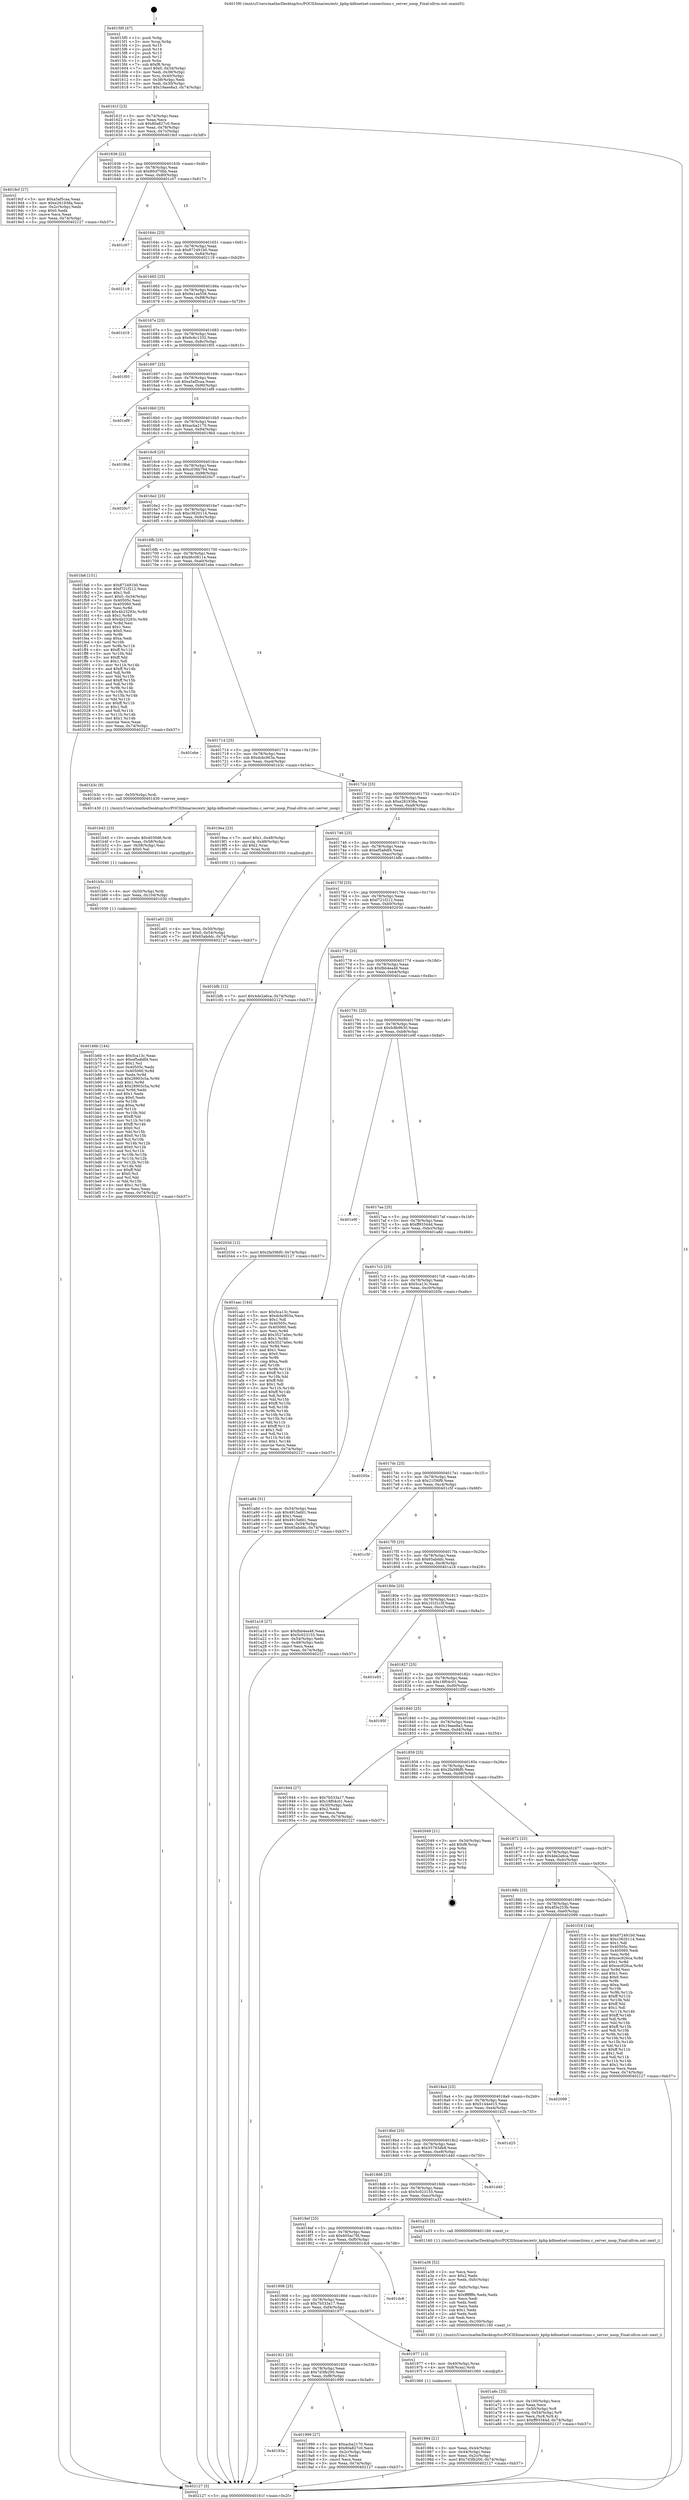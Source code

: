 digraph "0x4015f0" {
  label = "0x4015f0 (/mnt/c/Users/mathe/Desktop/tcc/POCII/binaries/extr_kphp-kdbnetnet-connections.c_server_noop_Final-ollvm.out::main(0))"
  labelloc = "t"
  node[shape=record]

  Entry [label="",width=0.3,height=0.3,shape=circle,fillcolor=black,style=filled]
  "0x40161f" [label="{
     0x40161f [23]\l
     | [instrs]\l
     &nbsp;&nbsp;0x40161f \<+3\>: mov -0x74(%rbp),%eax\l
     &nbsp;&nbsp;0x401622 \<+2\>: mov %eax,%ecx\l
     &nbsp;&nbsp;0x401624 \<+6\>: sub $0x80a827c0,%ecx\l
     &nbsp;&nbsp;0x40162a \<+3\>: mov %eax,-0x78(%rbp)\l
     &nbsp;&nbsp;0x40162d \<+3\>: mov %ecx,-0x7c(%rbp)\l
     &nbsp;&nbsp;0x401630 \<+6\>: je 00000000004019cf \<main+0x3df\>\l
  }"]
  "0x4019cf" [label="{
     0x4019cf [27]\l
     | [instrs]\l
     &nbsp;&nbsp;0x4019cf \<+5\>: mov $0xa5af5caa,%eax\l
     &nbsp;&nbsp;0x4019d4 \<+5\>: mov $0xe261938a,%ecx\l
     &nbsp;&nbsp;0x4019d9 \<+3\>: mov -0x2c(%rbp),%edx\l
     &nbsp;&nbsp;0x4019dc \<+3\>: cmp $0x0,%edx\l
     &nbsp;&nbsp;0x4019df \<+3\>: cmove %ecx,%eax\l
     &nbsp;&nbsp;0x4019e2 \<+3\>: mov %eax,-0x74(%rbp)\l
     &nbsp;&nbsp;0x4019e5 \<+5\>: jmp 0000000000402127 \<main+0xb37\>\l
  }"]
  "0x401636" [label="{
     0x401636 [22]\l
     | [instrs]\l
     &nbsp;&nbsp;0x401636 \<+5\>: jmp 000000000040163b \<main+0x4b\>\l
     &nbsp;&nbsp;0x40163b \<+3\>: mov -0x78(%rbp),%eax\l
     &nbsp;&nbsp;0x40163e \<+5\>: sub $0x80cf70bb,%eax\l
     &nbsp;&nbsp;0x401643 \<+3\>: mov %eax,-0x80(%rbp)\l
     &nbsp;&nbsp;0x401646 \<+6\>: je 0000000000401c07 \<main+0x617\>\l
  }"]
  Exit [label="",width=0.3,height=0.3,shape=circle,fillcolor=black,style=filled,peripheries=2]
  "0x401c07" [label="{
     0x401c07\l
  }", style=dashed]
  "0x40164c" [label="{
     0x40164c [25]\l
     | [instrs]\l
     &nbsp;&nbsp;0x40164c \<+5\>: jmp 0000000000401651 \<main+0x61\>\l
     &nbsp;&nbsp;0x401651 \<+3\>: mov -0x78(%rbp),%eax\l
     &nbsp;&nbsp;0x401654 \<+5\>: sub $0x872491b0,%eax\l
     &nbsp;&nbsp;0x401659 \<+6\>: mov %eax,-0x84(%rbp)\l
     &nbsp;&nbsp;0x40165f \<+6\>: je 0000000000402119 \<main+0xb29\>\l
  }"]
  "0x401b6b" [label="{
     0x401b6b [144]\l
     | [instrs]\l
     &nbsp;&nbsp;0x401b6b \<+5\>: mov $0x5ca13c,%eax\l
     &nbsp;&nbsp;0x401b70 \<+5\>: mov $0xef5a6df4,%esi\l
     &nbsp;&nbsp;0x401b75 \<+2\>: mov $0x1,%cl\l
     &nbsp;&nbsp;0x401b77 \<+7\>: mov 0x40505c,%edx\l
     &nbsp;&nbsp;0x401b7e \<+8\>: mov 0x405060,%r8d\l
     &nbsp;&nbsp;0x401b86 \<+3\>: mov %edx,%r9d\l
     &nbsp;&nbsp;0x401b89 \<+7\>: sub $0x28903c5a,%r9d\l
     &nbsp;&nbsp;0x401b90 \<+4\>: sub $0x1,%r9d\l
     &nbsp;&nbsp;0x401b94 \<+7\>: add $0x28903c5a,%r9d\l
     &nbsp;&nbsp;0x401b9b \<+4\>: imul %r9d,%edx\l
     &nbsp;&nbsp;0x401b9f \<+3\>: and $0x1,%edx\l
     &nbsp;&nbsp;0x401ba2 \<+3\>: cmp $0x0,%edx\l
     &nbsp;&nbsp;0x401ba5 \<+4\>: sete %r10b\l
     &nbsp;&nbsp;0x401ba9 \<+4\>: cmp $0xa,%r8d\l
     &nbsp;&nbsp;0x401bad \<+4\>: setl %r11b\l
     &nbsp;&nbsp;0x401bb1 \<+3\>: mov %r10b,%bl\l
     &nbsp;&nbsp;0x401bb4 \<+3\>: xor $0xff,%bl\l
     &nbsp;&nbsp;0x401bb7 \<+3\>: mov %r11b,%r14b\l
     &nbsp;&nbsp;0x401bba \<+4\>: xor $0xff,%r14b\l
     &nbsp;&nbsp;0x401bbe \<+3\>: xor $0x0,%cl\l
     &nbsp;&nbsp;0x401bc1 \<+3\>: mov %bl,%r15b\l
     &nbsp;&nbsp;0x401bc4 \<+4\>: and $0x0,%r15b\l
     &nbsp;&nbsp;0x401bc8 \<+3\>: and %cl,%r10b\l
     &nbsp;&nbsp;0x401bcb \<+3\>: mov %r14b,%r12b\l
     &nbsp;&nbsp;0x401bce \<+4\>: and $0x0,%r12b\l
     &nbsp;&nbsp;0x401bd2 \<+3\>: and %cl,%r11b\l
     &nbsp;&nbsp;0x401bd5 \<+3\>: or %r10b,%r15b\l
     &nbsp;&nbsp;0x401bd8 \<+3\>: or %r11b,%r12b\l
     &nbsp;&nbsp;0x401bdb \<+3\>: xor %r12b,%r15b\l
     &nbsp;&nbsp;0x401bde \<+3\>: or %r14b,%bl\l
     &nbsp;&nbsp;0x401be1 \<+3\>: xor $0xff,%bl\l
     &nbsp;&nbsp;0x401be4 \<+3\>: or $0x0,%cl\l
     &nbsp;&nbsp;0x401be7 \<+2\>: and %cl,%bl\l
     &nbsp;&nbsp;0x401be9 \<+3\>: or %bl,%r15b\l
     &nbsp;&nbsp;0x401bec \<+4\>: test $0x1,%r15b\l
     &nbsp;&nbsp;0x401bf0 \<+3\>: cmovne %esi,%eax\l
     &nbsp;&nbsp;0x401bf3 \<+3\>: mov %eax,-0x74(%rbp)\l
     &nbsp;&nbsp;0x401bf6 \<+5\>: jmp 0000000000402127 \<main+0xb37\>\l
  }"]
  "0x402119" [label="{
     0x402119\l
  }", style=dashed]
  "0x401665" [label="{
     0x401665 [25]\l
     | [instrs]\l
     &nbsp;&nbsp;0x401665 \<+5\>: jmp 000000000040166a \<main+0x7a\>\l
     &nbsp;&nbsp;0x40166a \<+3\>: mov -0x78(%rbp),%eax\l
     &nbsp;&nbsp;0x40166d \<+5\>: sub $0x9a1ae556,%eax\l
     &nbsp;&nbsp;0x401672 \<+6\>: mov %eax,-0x88(%rbp)\l
     &nbsp;&nbsp;0x401678 \<+6\>: je 0000000000401d19 \<main+0x729\>\l
  }"]
  "0x401b5c" [label="{
     0x401b5c [15]\l
     | [instrs]\l
     &nbsp;&nbsp;0x401b5c \<+4\>: mov -0x50(%rbp),%rdi\l
     &nbsp;&nbsp;0x401b60 \<+6\>: mov %eax,-0x104(%rbp)\l
     &nbsp;&nbsp;0x401b66 \<+5\>: call 0000000000401030 \<free@plt\>\l
     | [calls]\l
     &nbsp;&nbsp;0x401030 \{1\} (unknown)\l
  }"]
  "0x401d19" [label="{
     0x401d19\l
  }", style=dashed]
  "0x40167e" [label="{
     0x40167e [25]\l
     | [instrs]\l
     &nbsp;&nbsp;0x40167e \<+5\>: jmp 0000000000401683 \<main+0x93\>\l
     &nbsp;&nbsp;0x401683 \<+3\>: mov -0x78(%rbp),%eax\l
     &nbsp;&nbsp;0x401686 \<+5\>: sub $0x9c6c1332,%eax\l
     &nbsp;&nbsp;0x40168b \<+6\>: mov %eax,-0x8c(%rbp)\l
     &nbsp;&nbsp;0x401691 \<+6\>: je 0000000000401f05 \<main+0x915\>\l
  }"]
  "0x401b45" [label="{
     0x401b45 [23]\l
     | [instrs]\l
     &nbsp;&nbsp;0x401b45 \<+10\>: movabs $0x4030d6,%rdi\l
     &nbsp;&nbsp;0x401b4f \<+3\>: mov %eax,-0x58(%rbp)\l
     &nbsp;&nbsp;0x401b52 \<+3\>: mov -0x58(%rbp),%esi\l
     &nbsp;&nbsp;0x401b55 \<+2\>: mov $0x0,%al\l
     &nbsp;&nbsp;0x401b57 \<+5\>: call 0000000000401040 \<printf@plt\>\l
     | [calls]\l
     &nbsp;&nbsp;0x401040 \{1\} (unknown)\l
  }"]
  "0x401f05" [label="{
     0x401f05\l
  }", style=dashed]
  "0x401697" [label="{
     0x401697 [25]\l
     | [instrs]\l
     &nbsp;&nbsp;0x401697 \<+5\>: jmp 000000000040169c \<main+0xac\>\l
     &nbsp;&nbsp;0x40169c \<+3\>: mov -0x78(%rbp),%eax\l
     &nbsp;&nbsp;0x40169f \<+5\>: sub $0xa5af5caa,%eax\l
     &nbsp;&nbsp;0x4016a4 \<+6\>: mov %eax,-0x90(%rbp)\l
     &nbsp;&nbsp;0x4016aa \<+6\>: je 0000000000401ef9 \<main+0x909\>\l
  }"]
  "0x401a6c" [label="{
     0x401a6c [33]\l
     | [instrs]\l
     &nbsp;&nbsp;0x401a6c \<+6\>: mov -0x100(%rbp),%ecx\l
     &nbsp;&nbsp;0x401a72 \<+3\>: imul %eax,%ecx\l
     &nbsp;&nbsp;0x401a75 \<+4\>: mov -0x50(%rbp),%r8\l
     &nbsp;&nbsp;0x401a79 \<+4\>: movslq -0x54(%rbp),%r9\l
     &nbsp;&nbsp;0x401a7d \<+4\>: mov %ecx,(%r8,%r9,4)\l
     &nbsp;&nbsp;0x401a81 \<+7\>: movl $0xff93344d,-0x74(%rbp)\l
     &nbsp;&nbsp;0x401a88 \<+5\>: jmp 0000000000402127 \<main+0xb37\>\l
  }"]
  "0x401ef9" [label="{
     0x401ef9\l
  }", style=dashed]
  "0x4016b0" [label="{
     0x4016b0 [25]\l
     | [instrs]\l
     &nbsp;&nbsp;0x4016b0 \<+5\>: jmp 00000000004016b5 \<main+0xc5\>\l
     &nbsp;&nbsp;0x4016b5 \<+3\>: mov -0x78(%rbp),%eax\l
     &nbsp;&nbsp;0x4016b8 \<+5\>: sub $0xacba2170,%eax\l
     &nbsp;&nbsp;0x4016bd \<+6\>: mov %eax,-0x94(%rbp)\l
     &nbsp;&nbsp;0x4016c3 \<+6\>: je 00000000004019b4 \<main+0x3c4\>\l
  }"]
  "0x401a38" [label="{
     0x401a38 [52]\l
     | [instrs]\l
     &nbsp;&nbsp;0x401a38 \<+2\>: xor %ecx,%ecx\l
     &nbsp;&nbsp;0x401a3a \<+5\>: mov $0x2,%edx\l
     &nbsp;&nbsp;0x401a3f \<+6\>: mov %edx,-0xfc(%rbp)\l
     &nbsp;&nbsp;0x401a45 \<+1\>: cltd\l
     &nbsp;&nbsp;0x401a46 \<+6\>: mov -0xfc(%rbp),%esi\l
     &nbsp;&nbsp;0x401a4c \<+2\>: idiv %esi\l
     &nbsp;&nbsp;0x401a4e \<+6\>: imul $0xfffffffe,%edx,%edx\l
     &nbsp;&nbsp;0x401a54 \<+2\>: mov %ecx,%edi\l
     &nbsp;&nbsp;0x401a56 \<+2\>: sub %edx,%edi\l
     &nbsp;&nbsp;0x401a58 \<+2\>: mov %ecx,%edx\l
     &nbsp;&nbsp;0x401a5a \<+3\>: sub $0x1,%edx\l
     &nbsp;&nbsp;0x401a5d \<+2\>: add %edx,%edi\l
     &nbsp;&nbsp;0x401a5f \<+2\>: sub %edi,%ecx\l
     &nbsp;&nbsp;0x401a61 \<+6\>: mov %ecx,-0x100(%rbp)\l
     &nbsp;&nbsp;0x401a67 \<+5\>: call 0000000000401160 \<next_i\>\l
     | [calls]\l
     &nbsp;&nbsp;0x401160 \{1\} (/mnt/c/Users/mathe/Desktop/tcc/POCII/binaries/extr_kphp-kdbnetnet-connections.c_server_noop_Final-ollvm.out::next_i)\l
  }"]
  "0x4019b4" [label="{
     0x4019b4\l
  }", style=dashed]
  "0x4016c9" [label="{
     0x4016c9 [25]\l
     | [instrs]\l
     &nbsp;&nbsp;0x4016c9 \<+5\>: jmp 00000000004016ce \<main+0xde\>\l
     &nbsp;&nbsp;0x4016ce \<+3\>: mov -0x78(%rbp),%eax\l
     &nbsp;&nbsp;0x4016d1 \<+5\>: sub $0xc036b794,%eax\l
     &nbsp;&nbsp;0x4016d6 \<+6\>: mov %eax,-0x98(%rbp)\l
     &nbsp;&nbsp;0x4016dc \<+6\>: je 00000000004020c7 \<main+0xad7\>\l
  }"]
  "0x401a01" [label="{
     0x401a01 [23]\l
     | [instrs]\l
     &nbsp;&nbsp;0x401a01 \<+4\>: mov %rax,-0x50(%rbp)\l
     &nbsp;&nbsp;0x401a05 \<+7\>: movl $0x0,-0x54(%rbp)\l
     &nbsp;&nbsp;0x401a0c \<+7\>: movl $0x65abddc,-0x74(%rbp)\l
     &nbsp;&nbsp;0x401a13 \<+5\>: jmp 0000000000402127 \<main+0xb37\>\l
  }"]
  "0x4020c7" [label="{
     0x4020c7\l
  }", style=dashed]
  "0x4016e2" [label="{
     0x4016e2 [25]\l
     | [instrs]\l
     &nbsp;&nbsp;0x4016e2 \<+5\>: jmp 00000000004016e7 \<main+0xf7\>\l
     &nbsp;&nbsp;0x4016e7 \<+3\>: mov -0x78(%rbp),%eax\l
     &nbsp;&nbsp;0x4016ea \<+5\>: sub $0xc3620114,%eax\l
     &nbsp;&nbsp;0x4016ef \<+6\>: mov %eax,-0x9c(%rbp)\l
     &nbsp;&nbsp;0x4016f5 \<+6\>: je 0000000000401fa6 \<main+0x9b6\>\l
  }"]
  "0x40193a" [label="{
     0x40193a\l
  }", style=dashed]
  "0x401fa6" [label="{
     0x401fa6 [151]\l
     | [instrs]\l
     &nbsp;&nbsp;0x401fa6 \<+5\>: mov $0x872491b0,%eax\l
     &nbsp;&nbsp;0x401fab \<+5\>: mov $0xf721f212,%ecx\l
     &nbsp;&nbsp;0x401fb0 \<+2\>: mov $0x1,%dl\l
     &nbsp;&nbsp;0x401fb2 \<+7\>: movl $0x0,-0x34(%rbp)\l
     &nbsp;&nbsp;0x401fb9 \<+7\>: mov 0x40505c,%esi\l
     &nbsp;&nbsp;0x401fc0 \<+7\>: mov 0x405060,%edi\l
     &nbsp;&nbsp;0x401fc7 \<+3\>: mov %esi,%r8d\l
     &nbsp;&nbsp;0x401fca \<+7\>: add $0x4b23293c,%r8d\l
     &nbsp;&nbsp;0x401fd1 \<+4\>: sub $0x1,%r8d\l
     &nbsp;&nbsp;0x401fd5 \<+7\>: sub $0x4b23293c,%r8d\l
     &nbsp;&nbsp;0x401fdc \<+4\>: imul %r8d,%esi\l
     &nbsp;&nbsp;0x401fe0 \<+3\>: and $0x1,%esi\l
     &nbsp;&nbsp;0x401fe3 \<+3\>: cmp $0x0,%esi\l
     &nbsp;&nbsp;0x401fe6 \<+4\>: sete %r9b\l
     &nbsp;&nbsp;0x401fea \<+3\>: cmp $0xa,%edi\l
     &nbsp;&nbsp;0x401fed \<+4\>: setl %r10b\l
     &nbsp;&nbsp;0x401ff1 \<+3\>: mov %r9b,%r11b\l
     &nbsp;&nbsp;0x401ff4 \<+4\>: xor $0xff,%r11b\l
     &nbsp;&nbsp;0x401ff8 \<+3\>: mov %r10b,%bl\l
     &nbsp;&nbsp;0x401ffb \<+3\>: xor $0xff,%bl\l
     &nbsp;&nbsp;0x401ffe \<+3\>: xor $0x1,%dl\l
     &nbsp;&nbsp;0x402001 \<+3\>: mov %r11b,%r14b\l
     &nbsp;&nbsp;0x402004 \<+4\>: and $0xff,%r14b\l
     &nbsp;&nbsp;0x402008 \<+3\>: and %dl,%r9b\l
     &nbsp;&nbsp;0x40200b \<+3\>: mov %bl,%r15b\l
     &nbsp;&nbsp;0x40200e \<+4\>: and $0xff,%r15b\l
     &nbsp;&nbsp;0x402012 \<+3\>: and %dl,%r10b\l
     &nbsp;&nbsp;0x402015 \<+3\>: or %r9b,%r14b\l
     &nbsp;&nbsp;0x402018 \<+3\>: or %r10b,%r15b\l
     &nbsp;&nbsp;0x40201b \<+3\>: xor %r15b,%r14b\l
     &nbsp;&nbsp;0x40201e \<+3\>: or %bl,%r11b\l
     &nbsp;&nbsp;0x402021 \<+4\>: xor $0xff,%r11b\l
     &nbsp;&nbsp;0x402025 \<+3\>: or $0x1,%dl\l
     &nbsp;&nbsp;0x402028 \<+3\>: and %dl,%r11b\l
     &nbsp;&nbsp;0x40202b \<+3\>: or %r11b,%r14b\l
     &nbsp;&nbsp;0x40202e \<+4\>: test $0x1,%r14b\l
     &nbsp;&nbsp;0x402032 \<+3\>: cmovne %ecx,%eax\l
     &nbsp;&nbsp;0x402035 \<+3\>: mov %eax,-0x74(%rbp)\l
     &nbsp;&nbsp;0x402038 \<+5\>: jmp 0000000000402127 \<main+0xb37\>\l
  }"]
  "0x4016fb" [label="{
     0x4016fb [25]\l
     | [instrs]\l
     &nbsp;&nbsp;0x4016fb \<+5\>: jmp 0000000000401700 \<main+0x110\>\l
     &nbsp;&nbsp;0x401700 \<+3\>: mov -0x78(%rbp),%eax\l
     &nbsp;&nbsp;0x401703 \<+5\>: sub $0xd6c0811e,%eax\l
     &nbsp;&nbsp;0x401708 \<+6\>: mov %eax,-0xa0(%rbp)\l
     &nbsp;&nbsp;0x40170e \<+6\>: je 0000000000401ebe \<main+0x8ce\>\l
  }"]
  "0x401999" [label="{
     0x401999 [27]\l
     | [instrs]\l
     &nbsp;&nbsp;0x401999 \<+5\>: mov $0xacba2170,%eax\l
     &nbsp;&nbsp;0x40199e \<+5\>: mov $0x80a827c0,%ecx\l
     &nbsp;&nbsp;0x4019a3 \<+3\>: mov -0x2c(%rbp),%edx\l
     &nbsp;&nbsp;0x4019a6 \<+3\>: cmp $0x1,%edx\l
     &nbsp;&nbsp;0x4019a9 \<+3\>: cmovl %ecx,%eax\l
     &nbsp;&nbsp;0x4019ac \<+3\>: mov %eax,-0x74(%rbp)\l
     &nbsp;&nbsp;0x4019af \<+5\>: jmp 0000000000402127 \<main+0xb37\>\l
  }"]
  "0x401ebe" [label="{
     0x401ebe\l
  }", style=dashed]
  "0x401714" [label="{
     0x401714 [25]\l
     | [instrs]\l
     &nbsp;&nbsp;0x401714 \<+5\>: jmp 0000000000401719 \<main+0x129\>\l
     &nbsp;&nbsp;0x401719 \<+3\>: mov -0x78(%rbp),%eax\l
     &nbsp;&nbsp;0x40171c \<+5\>: sub $0xdcbc903a,%eax\l
     &nbsp;&nbsp;0x401721 \<+6\>: mov %eax,-0xa4(%rbp)\l
     &nbsp;&nbsp;0x401727 \<+6\>: je 0000000000401b3c \<main+0x54c\>\l
  }"]
  "0x401984" [label="{
     0x401984 [21]\l
     | [instrs]\l
     &nbsp;&nbsp;0x401984 \<+3\>: mov %eax,-0x44(%rbp)\l
     &nbsp;&nbsp;0x401987 \<+3\>: mov -0x44(%rbp),%eax\l
     &nbsp;&nbsp;0x40198a \<+3\>: mov %eax,-0x2c(%rbp)\l
     &nbsp;&nbsp;0x40198d \<+7\>: movl $0x7d3fb200,-0x74(%rbp)\l
     &nbsp;&nbsp;0x401994 \<+5\>: jmp 0000000000402127 \<main+0xb37\>\l
  }"]
  "0x401b3c" [label="{
     0x401b3c [9]\l
     | [instrs]\l
     &nbsp;&nbsp;0x401b3c \<+4\>: mov -0x50(%rbp),%rdi\l
     &nbsp;&nbsp;0x401b40 \<+5\>: call 0000000000401430 \<server_noop\>\l
     | [calls]\l
     &nbsp;&nbsp;0x401430 \{1\} (/mnt/c/Users/mathe/Desktop/tcc/POCII/binaries/extr_kphp-kdbnetnet-connections.c_server_noop_Final-ollvm.out::server_noop)\l
  }"]
  "0x40172d" [label="{
     0x40172d [25]\l
     | [instrs]\l
     &nbsp;&nbsp;0x40172d \<+5\>: jmp 0000000000401732 \<main+0x142\>\l
     &nbsp;&nbsp;0x401732 \<+3\>: mov -0x78(%rbp),%eax\l
     &nbsp;&nbsp;0x401735 \<+5\>: sub $0xe261938a,%eax\l
     &nbsp;&nbsp;0x40173a \<+6\>: mov %eax,-0xa8(%rbp)\l
     &nbsp;&nbsp;0x401740 \<+6\>: je 00000000004019ea \<main+0x3fa\>\l
  }"]
  "0x401921" [label="{
     0x401921 [25]\l
     | [instrs]\l
     &nbsp;&nbsp;0x401921 \<+5\>: jmp 0000000000401926 \<main+0x336\>\l
     &nbsp;&nbsp;0x401926 \<+3\>: mov -0x78(%rbp),%eax\l
     &nbsp;&nbsp;0x401929 \<+5\>: sub $0x7d3fb200,%eax\l
     &nbsp;&nbsp;0x40192e \<+6\>: mov %eax,-0xf8(%rbp)\l
     &nbsp;&nbsp;0x401934 \<+6\>: je 0000000000401999 \<main+0x3a9\>\l
  }"]
  "0x4019ea" [label="{
     0x4019ea [23]\l
     | [instrs]\l
     &nbsp;&nbsp;0x4019ea \<+7\>: movl $0x1,-0x48(%rbp)\l
     &nbsp;&nbsp;0x4019f1 \<+4\>: movslq -0x48(%rbp),%rax\l
     &nbsp;&nbsp;0x4019f5 \<+4\>: shl $0x2,%rax\l
     &nbsp;&nbsp;0x4019f9 \<+3\>: mov %rax,%rdi\l
     &nbsp;&nbsp;0x4019fc \<+5\>: call 0000000000401050 \<malloc@plt\>\l
     | [calls]\l
     &nbsp;&nbsp;0x401050 \{1\} (unknown)\l
  }"]
  "0x401746" [label="{
     0x401746 [25]\l
     | [instrs]\l
     &nbsp;&nbsp;0x401746 \<+5\>: jmp 000000000040174b \<main+0x15b\>\l
     &nbsp;&nbsp;0x40174b \<+3\>: mov -0x78(%rbp),%eax\l
     &nbsp;&nbsp;0x40174e \<+5\>: sub $0xef5a6df4,%eax\l
     &nbsp;&nbsp;0x401753 \<+6\>: mov %eax,-0xac(%rbp)\l
     &nbsp;&nbsp;0x401759 \<+6\>: je 0000000000401bfb \<main+0x60b\>\l
  }"]
  "0x401977" [label="{
     0x401977 [13]\l
     | [instrs]\l
     &nbsp;&nbsp;0x401977 \<+4\>: mov -0x40(%rbp),%rax\l
     &nbsp;&nbsp;0x40197b \<+4\>: mov 0x8(%rax),%rdi\l
     &nbsp;&nbsp;0x40197f \<+5\>: call 0000000000401060 \<atoi@plt\>\l
     | [calls]\l
     &nbsp;&nbsp;0x401060 \{1\} (unknown)\l
  }"]
  "0x401bfb" [label="{
     0x401bfb [12]\l
     | [instrs]\l
     &nbsp;&nbsp;0x401bfb \<+7\>: movl $0x4de2a6ca,-0x74(%rbp)\l
     &nbsp;&nbsp;0x401c02 \<+5\>: jmp 0000000000402127 \<main+0xb37\>\l
  }"]
  "0x40175f" [label="{
     0x40175f [25]\l
     | [instrs]\l
     &nbsp;&nbsp;0x40175f \<+5\>: jmp 0000000000401764 \<main+0x174\>\l
     &nbsp;&nbsp;0x401764 \<+3\>: mov -0x78(%rbp),%eax\l
     &nbsp;&nbsp;0x401767 \<+5\>: sub $0xf721f212,%eax\l
     &nbsp;&nbsp;0x40176c \<+6\>: mov %eax,-0xb0(%rbp)\l
     &nbsp;&nbsp;0x401772 \<+6\>: je 000000000040203d \<main+0xa4d\>\l
  }"]
  "0x401908" [label="{
     0x401908 [25]\l
     | [instrs]\l
     &nbsp;&nbsp;0x401908 \<+5\>: jmp 000000000040190d \<main+0x31d\>\l
     &nbsp;&nbsp;0x40190d \<+3\>: mov -0x78(%rbp),%eax\l
     &nbsp;&nbsp;0x401910 \<+5\>: sub $0x7b533a17,%eax\l
     &nbsp;&nbsp;0x401915 \<+6\>: mov %eax,-0xf4(%rbp)\l
     &nbsp;&nbsp;0x40191b \<+6\>: je 0000000000401977 \<main+0x387\>\l
  }"]
  "0x40203d" [label="{
     0x40203d [12]\l
     | [instrs]\l
     &nbsp;&nbsp;0x40203d \<+7\>: movl $0x2fa59bf0,-0x74(%rbp)\l
     &nbsp;&nbsp;0x402044 \<+5\>: jmp 0000000000402127 \<main+0xb37\>\l
  }"]
  "0x401778" [label="{
     0x401778 [25]\l
     | [instrs]\l
     &nbsp;&nbsp;0x401778 \<+5\>: jmp 000000000040177d \<main+0x18d\>\l
     &nbsp;&nbsp;0x40177d \<+3\>: mov -0x78(%rbp),%eax\l
     &nbsp;&nbsp;0x401780 \<+5\>: sub $0xfbb4ea46,%eax\l
     &nbsp;&nbsp;0x401785 \<+6\>: mov %eax,-0xb4(%rbp)\l
     &nbsp;&nbsp;0x40178b \<+6\>: je 0000000000401aac \<main+0x4bc\>\l
  }"]
  "0x401dc6" [label="{
     0x401dc6\l
  }", style=dashed]
  "0x401aac" [label="{
     0x401aac [144]\l
     | [instrs]\l
     &nbsp;&nbsp;0x401aac \<+5\>: mov $0x5ca13c,%eax\l
     &nbsp;&nbsp;0x401ab1 \<+5\>: mov $0xdcbc903a,%ecx\l
     &nbsp;&nbsp;0x401ab6 \<+2\>: mov $0x1,%dl\l
     &nbsp;&nbsp;0x401ab8 \<+7\>: mov 0x40505c,%esi\l
     &nbsp;&nbsp;0x401abf \<+7\>: mov 0x405060,%edi\l
     &nbsp;&nbsp;0x401ac6 \<+3\>: mov %esi,%r8d\l
     &nbsp;&nbsp;0x401ac9 \<+7\>: add $0x3527a0ec,%r8d\l
     &nbsp;&nbsp;0x401ad0 \<+4\>: sub $0x1,%r8d\l
     &nbsp;&nbsp;0x401ad4 \<+7\>: sub $0x3527a0ec,%r8d\l
     &nbsp;&nbsp;0x401adb \<+4\>: imul %r8d,%esi\l
     &nbsp;&nbsp;0x401adf \<+3\>: and $0x1,%esi\l
     &nbsp;&nbsp;0x401ae2 \<+3\>: cmp $0x0,%esi\l
     &nbsp;&nbsp;0x401ae5 \<+4\>: sete %r9b\l
     &nbsp;&nbsp;0x401ae9 \<+3\>: cmp $0xa,%edi\l
     &nbsp;&nbsp;0x401aec \<+4\>: setl %r10b\l
     &nbsp;&nbsp;0x401af0 \<+3\>: mov %r9b,%r11b\l
     &nbsp;&nbsp;0x401af3 \<+4\>: xor $0xff,%r11b\l
     &nbsp;&nbsp;0x401af7 \<+3\>: mov %r10b,%bl\l
     &nbsp;&nbsp;0x401afa \<+3\>: xor $0xff,%bl\l
     &nbsp;&nbsp;0x401afd \<+3\>: xor $0x1,%dl\l
     &nbsp;&nbsp;0x401b00 \<+3\>: mov %r11b,%r14b\l
     &nbsp;&nbsp;0x401b03 \<+4\>: and $0xff,%r14b\l
     &nbsp;&nbsp;0x401b07 \<+3\>: and %dl,%r9b\l
     &nbsp;&nbsp;0x401b0a \<+3\>: mov %bl,%r15b\l
     &nbsp;&nbsp;0x401b0d \<+4\>: and $0xff,%r15b\l
     &nbsp;&nbsp;0x401b11 \<+3\>: and %dl,%r10b\l
     &nbsp;&nbsp;0x401b14 \<+3\>: or %r9b,%r14b\l
     &nbsp;&nbsp;0x401b17 \<+3\>: or %r10b,%r15b\l
     &nbsp;&nbsp;0x401b1a \<+3\>: xor %r15b,%r14b\l
     &nbsp;&nbsp;0x401b1d \<+3\>: or %bl,%r11b\l
     &nbsp;&nbsp;0x401b20 \<+4\>: xor $0xff,%r11b\l
     &nbsp;&nbsp;0x401b24 \<+3\>: or $0x1,%dl\l
     &nbsp;&nbsp;0x401b27 \<+3\>: and %dl,%r11b\l
     &nbsp;&nbsp;0x401b2a \<+3\>: or %r11b,%r14b\l
     &nbsp;&nbsp;0x401b2d \<+4\>: test $0x1,%r14b\l
     &nbsp;&nbsp;0x401b31 \<+3\>: cmovne %ecx,%eax\l
     &nbsp;&nbsp;0x401b34 \<+3\>: mov %eax,-0x74(%rbp)\l
     &nbsp;&nbsp;0x401b37 \<+5\>: jmp 0000000000402127 \<main+0xb37\>\l
  }"]
  "0x401791" [label="{
     0x401791 [25]\l
     | [instrs]\l
     &nbsp;&nbsp;0x401791 \<+5\>: jmp 0000000000401796 \<main+0x1a6\>\l
     &nbsp;&nbsp;0x401796 \<+3\>: mov -0x78(%rbp),%eax\l
     &nbsp;&nbsp;0x401799 \<+5\>: sub $0xfc8b9630,%eax\l
     &nbsp;&nbsp;0x40179e \<+6\>: mov %eax,-0xb8(%rbp)\l
     &nbsp;&nbsp;0x4017a4 \<+6\>: je 0000000000401e9f \<main+0x8af\>\l
  }"]
  "0x4018ef" [label="{
     0x4018ef [25]\l
     | [instrs]\l
     &nbsp;&nbsp;0x4018ef \<+5\>: jmp 00000000004018f4 \<main+0x304\>\l
     &nbsp;&nbsp;0x4018f4 \<+3\>: mov -0x78(%rbp),%eax\l
     &nbsp;&nbsp;0x4018f7 \<+5\>: sub $0x605ac7fd,%eax\l
     &nbsp;&nbsp;0x4018fc \<+6\>: mov %eax,-0xf0(%rbp)\l
     &nbsp;&nbsp;0x401902 \<+6\>: je 0000000000401dc6 \<main+0x7d6\>\l
  }"]
  "0x401e9f" [label="{
     0x401e9f\l
  }", style=dashed]
  "0x4017aa" [label="{
     0x4017aa [25]\l
     | [instrs]\l
     &nbsp;&nbsp;0x4017aa \<+5\>: jmp 00000000004017af \<main+0x1bf\>\l
     &nbsp;&nbsp;0x4017af \<+3\>: mov -0x78(%rbp),%eax\l
     &nbsp;&nbsp;0x4017b2 \<+5\>: sub $0xff93344d,%eax\l
     &nbsp;&nbsp;0x4017b7 \<+6\>: mov %eax,-0xbc(%rbp)\l
     &nbsp;&nbsp;0x4017bd \<+6\>: je 0000000000401a8d \<main+0x49d\>\l
  }"]
  "0x401a33" [label="{
     0x401a33 [5]\l
     | [instrs]\l
     &nbsp;&nbsp;0x401a33 \<+5\>: call 0000000000401160 \<next_i\>\l
     | [calls]\l
     &nbsp;&nbsp;0x401160 \{1\} (/mnt/c/Users/mathe/Desktop/tcc/POCII/binaries/extr_kphp-kdbnetnet-connections.c_server_noop_Final-ollvm.out::next_i)\l
  }"]
  "0x401a8d" [label="{
     0x401a8d [31]\l
     | [instrs]\l
     &nbsp;&nbsp;0x401a8d \<+3\>: mov -0x54(%rbp),%eax\l
     &nbsp;&nbsp;0x401a90 \<+5\>: sub $0x4915efd1,%eax\l
     &nbsp;&nbsp;0x401a95 \<+3\>: add $0x1,%eax\l
     &nbsp;&nbsp;0x401a98 \<+5\>: add $0x4915efd1,%eax\l
     &nbsp;&nbsp;0x401a9d \<+3\>: mov %eax,-0x54(%rbp)\l
     &nbsp;&nbsp;0x401aa0 \<+7\>: movl $0x65abddc,-0x74(%rbp)\l
     &nbsp;&nbsp;0x401aa7 \<+5\>: jmp 0000000000402127 \<main+0xb37\>\l
  }"]
  "0x4017c3" [label="{
     0x4017c3 [25]\l
     | [instrs]\l
     &nbsp;&nbsp;0x4017c3 \<+5\>: jmp 00000000004017c8 \<main+0x1d8\>\l
     &nbsp;&nbsp;0x4017c8 \<+3\>: mov -0x78(%rbp),%eax\l
     &nbsp;&nbsp;0x4017cb \<+5\>: sub $0x5ca13c,%eax\l
     &nbsp;&nbsp;0x4017d0 \<+6\>: mov %eax,-0xc0(%rbp)\l
     &nbsp;&nbsp;0x4017d6 \<+6\>: je 000000000040205e \<main+0xa6e\>\l
  }"]
  "0x4018d6" [label="{
     0x4018d6 [25]\l
     | [instrs]\l
     &nbsp;&nbsp;0x4018d6 \<+5\>: jmp 00000000004018db \<main+0x2eb\>\l
     &nbsp;&nbsp;0x4018db \<+3\>: mov -0x78(%rbp),%eax\l
     &nbsp;&nbsp;0x4018de \<+5\>: sub $0x5c023155,%eax\l
     &nbsp;&nbsp;0x4018e3 \<+6\>: mov %eax,-0xec(%rbp)\l
     &nbsp;&nbsp;0x4018e9 \<+6\>: je 0000000000401a33 \<main+0x443\>\l
  }"]
  "0x40205e" [label="{
     0x40205e\l
  }", style=dashed]
  "0x4017dc" [label="{
     0x4017dc [25]\l
     | [instrs]\l
     &nbsp;&nbsp;0x4017dc \<+5\>: jmp 00000000004017e1 \<main+0x1f1\>\l
     &nbsp;&nbsp;0x4017e1 \<+3\>: mov -0x78(%rbp),%eax\l
     &nbsp;&nbsp;0x4017e4 \<+5\>: sub $0x21f36f9,%eax\l
     &nbsp;&nbsp;0x4017e9 \<+6\>: mov %eax,-0xc4(%rbp)\l
     &nbsp;&nbsp;0x4017ef \<+6\>: je 0000000000401c5f \<main+0x66f\>\l
  }"]
  "0x401d40" [label="{
     0x401d40\l
  }", style=dashed]
  "0x401c5f" [label="{
     0x401c5f\l
  }", style=dashed]
  "0x4017f5" [label="{
     0x4017f5 [25]\l
     | [instrs]\l
     &nbsp;&nbsp;0x4017f5 \<+5\>: jmp 00000000004017fa \<main+0x20a\>\l
     &nbsp;&nbsp;0x4017fa \<+3\>: mov -0x78(%rbp),%eax\l
     &nbsp;&nbsp;0x4017fd \<+5\>: sub $0x65abddc,%eax\l
     &nbsp;&nbsp;0x401802 \<+6\>: mov %eax,-0xc8(%rbp)\l
     &nbsp;&nbsp;0x401808 \<+6\>: je 0000000000401a18 \<main+0x428\>\l
  }"]
  "0x4018bd" [label="{
     0x4018bd [25]\l
     | [instrs]\l
     &nbsp;&nbsp;0x4018bd \<+5\>: jmp 00000000004018c2 \<main+0x2d2\>\l
     &nbsp;&nbsp;0x4018c2 \<+3\>: mov -0x78(%rbp),%eax\l
     &nbsp;&nbsp;0x4018c5 \<+5\>: sub $0x55783db8,%eax\l
     &nbsp;&nbsp;0x4018ca \<+6\>: mov %eax,-0xe8(%rbp)\l
     &nbsp;&nbsp;0x4018d0 \<+6\>: je 0000000000401d40 \<main+0x750\>\l
  }"]
  "0x401a18" [label="{
     0x401a18 [27]\l
     | [instrs]\l
     &nbsp;&nbsp;0x401a18 \<+5\>: mov $0xfbb4ea46,%eax\l
     &nbsp;&nbsp;0x401a1d \<+5\>: mov $0x5c023155,%ecx\l
     &nbsp;&nbsp;0x401a22 \<+3\>: mov -0x54(%rbp),%edx\l
     &nbsp;&nbsp;0x401a25 \<+3\>: cmp -0x48(%rbp),%edx\l
     &nbsp;&nbsp;0x401a28 \<+3\>: cmovl %ecx,%eax\l
     &nbsp;&nbsp;0x401a2b \<+3\>: mov %eax,-0x74(%rbp)\l
     &nbsp;&nbsp;0x401a2e \<+5\>: jmp 0000000000402127 \<main+0xb37\>\l
  }"]
  "0x40180e" [label="{
     0x40180e [25]\l
     | [instrs]\l
     &nbsp;&nbsp;0x40180e \<+5\>: jmp 0000000000401813 \<main+0x223\>\l
     &nbsp;&nbsp;0x401813 \<+3\>: mov -0x78(%rbp),%eax\l
     &nbsp;&nbsp;0x401816 \<+5\>: sub $0x101f1c3f,%eax\l
     &nbsp;&nbsp;0x40181b \<+6\>: mov %eax,-0xcc(%rbp)\l
     &nbsp;&nbsp;0x401821 \<+6\>: je 0000000000401e93 \<main+0x8a3\>\l
  }"]
  "0x401d25" [label="{
     0x401d25\l
  }", style=dashed]
  "0x401e93" [label="{
     0x401e93\l
  }", style=dashed]
  "0x401827" [label="{
     0x401827 [25]\l
     | [instrs]\l
     &nbsp;&nbsp;0x401827 \<+5\>: jmp 000000000040182c \<main+0x23c\>\l
     &nbsp;&nbsp;0x40182c \<+3\>: mov -0x78(%rbp),%eax\l
     &nbsp;&nbsp;0x40182f \<+5\>: sub $0x18f04c01,%eax\l
     &nbsp;&nbsp;0x401834 \<+6\>: mov %eax,-0xd0(%rbp)\l
     &nbsp;&nbsp;0x40183a \<+6\>: je 000000000040195f \<main+0x36f\>\l
  }"]
  "0x4018a4" [label="{
     0x4018a4 [25]\l
     | [instrs]\l
     &nbsp;&nbsp;0x4018a4 \<+5\>: jmp 00000000004018a9 \<main+0x2b9\>\l
     &nbsp;&nbsp;0x4018a9 \<+3\>: mov -0x78(%rbp),%eax\l
     &nbsp;&nbsp;0x4018ac \<+5\>: sub $0x5144ed15,%eax\l
     &nbsp;&nbsp;0x4018b1 \<+6\>: mov %eax,-0xe4(%rbp)\l
     &nbsp;&nbsp;0x4018b7 \<+6\>: je 0000000000401d25 \<main+0x735\>\l
  }"]
  "0x40195f" [label="{
     0x40195f\l
  }", style=dashed]
  "0x401840" [label="{
     0x401840 [25]\l
     | [instrs]\l
     &nbsp;&nbsp;0x401840 \<+5\>: jmp 0000000000401845 \<main+0x255\>\l
     &nbsp;&nbsp;0x401845 \<+3\>: mov -0x78(%rbp),%eax\l
     &nbsp;&nbsp;0x401848 \<+5\>: sub $0x19aee8a3,%eax\l
     &nbsp;&nbsp;0x40184d \<+6\>: mov %eax,-0xd4(%rbp)\l
     &nbsp;&nbsp;0x401853 \<+6\>: je 0000000000401944 \<main+0x354\>\l
  }"]
  "0x402099" [label="{
     0x402099\l
  }", style=dashed]
  "0x401944" [label="{
     0x401944 [27]\l
     | [instrs]\l
     &nbsp;&nbsp;0x401944 \<+5\>: mov $0x7b533a17,%eax\l
     &nbsp;&nbsp;0x401949 \<+5\>: mov $0x18f04c01,%ecx\l
     &nbsp;&nbsp;0x40194e \<+3\>: mov -0x30(%rbp),%edx\l
     &nbsp;&nbsp;0x401951 \<+3\>: cmp $0x2,%edx\l
     &nbsp;&nbsp;0x401954 \<+3\>: cmovne %ecx,%eax\l
     &nbsp;&nbsp;0x401957 \<+3\>: mov %eax,-0x74(%rbp)\l
     &nbsp;&nbsp;0x40195a \<+5\>: jmp 0000000000402127 \<main+0xb37\>\l
  }"]
  "0x401859" [label="{
     0x401859 [25]\l
     | [instrs]\l
     &nbsp;&nbsp;0x401859 \<+5\>: jmp 000000000040185e \<main+0x26e\>\l
     &nbsp;&nbsp;0x40185e \<+3\>: mov -0x78(%rbp),%eax\l
     &nbsp;&nbsp;0x401861 \<+5\>: sub $0x2fa59bf0,%eax\l
     &nbsp;&nbsp;0x401866 \<+6\>: mov %eax,-0xd8(%rbp)\l
     &nbsp;&nbsp;0x40186c \<+6\>: je 0000000000402049 \<main+0xa59\>\l
  }"]
  "0x402127" [label="{
     0x402127 [5]\l
     | [instrs]\l
     &nbsp;&nbsp;0x402127 \<+5\>: jmp 000000000040161f \<main+0x2f\>\l
  }"]
  "0x4015f0" [label="{
     0x4015f0 [47]\l
     | [instrs]\l
     &nbsp;&nbsp;0x4015f0 \<+1\>: push %rbp\l
     &nbsp;&nbsp;0x4015f1 \<+3\>: mov %rsp,%rbp\l
     &nbsp;&nbsp;0x4015f4 \<+2\>: push %r15\l
     &nbsp;&nbsp;0x4015f6 \<+2\>: push %r14\l
     &nbsp;&nbsp;0x4015f8 \<+2\>: push %r13\l
     &nbsp;&nbsp;0x4015fa \<+2\>: push %r12\l
     &nbsp;&nbsp;0x4015fc \<+1\>: push %rbx\l
     &nbsp;&nbsp;0x4015fd \<+7\>: sub $0xf8,%rsp\l
     &nbsp;&nbsp;0x401604 \<+7\>: movl $0x0,-0x34(%rbp)\l
     &nbsp;&nbsp;0x40160b \<+3\>: mov %edi,-0x38(%rbp)\l
     &nbsp;&nbsp;0x40160e \<+4\>: mov %rsi,-0x40(%rbp)\l
     &nbsp;&nbsp;0x401612 \<+3\>: mov -0x38(%rbp),%edi\l
     &nbsp;&nbsp;0x401615 \<+3\>: mov %edi,-0x30(%rbp)\l
     &nbsp;&nbsp;0x401618 \<+7\>: movl $0x19aee8a3,-0x74(%rbp)\l
  }"]
  "0x40188b" [label="{
     0x40188b [25]\l
     | [instrs]\l
     &nbsp;&nbsp;0x40188b \<+5\>: jmp 0000000000401890 \<main+0x2a0\>\l
     &nbsp;&nbsp;0x401890 \<+3\>: mov -0x78(%rbp),%eax\l
     &nbsp;&nbsp;0x401893 \<+5\>: sub $0x4f3e253b,%eax\l
     &nbsp;&nbsp;0x401898 \<+6\>: mov %eax,-0xe0(%rbp)\l
     &nbsp;&nbsp;0x40189e \<+6\>: je 0000000000402099 \<main+0xaa9\>\l
  }"]
  "0x402049" [label="{
     0x402049 [21]\l
     | [instrs]\l
     &nbsp;&nbsp;0x402049 \<+3\>: mov -0x34(%rbp),%eax\l
     &nbsp;&nbsp;0x40204c \<+7\>: add $0xf8,%rsp\l
     &nbsp;&nbsp;0x402053 \<+1\>: pop %rbx\l
     &nbsp;&nbsp;0x402054 \<+2\>: pop %r12\l
     &nbsp;&nbsp;0x402056 \<+2\>: pop %r13\l
     &nbsp;&nbsp;0x402058 \<+2\>: pop %r14\l
     &nbsp;&nbsp;0x40205a \<+2\>: pop %r15\l
     &nbsp;&nbsp;0x40205c \<+1\>: pop %rbp\l
     &nbsp;&nbsp;0x40205d \<+1\>: ret\l
  }"]
  "0x401872" [label="{
     0x401872 [25]\l
     | [instrs]\l
     &nbsp;&nbsp;0x401872 \<+5\>: jmp 0000000000401877 \<main+0x287\>\l
     &nbsp;&nbsp;0x401877 \<+3\>: mov -0x78(%rbp),%eax\l
     &nbsp;&nbsp;0x40187a \<+5\>: sub $0x4de2a6ca,%eax\l
     &nbsp;&nbsp;0x40187f \<+6\>: mov %eax,-0xdc(%rbp)\l
     &nbsp;&nbsp;0x401885 \<+6\>: je 0000000000401f16 \<main+0x926\>\l
  }"]
  "0x401f16" [label="{
     0x401f16 [144]\l
     | [instrs]\l
     &nbsp;&nbsp;0x401f16 \<+5\>: mov $0x872491b0,%eax\l
     &nbsp;&nbsp;0x401f1b \<+5\>: mov $0xc3620114,%ecx\l
     &nbsp;&nbsp;0x401f20 \<+2\>: mov $0x1,%dl\l
     &nbsp;&nbsp;0x401f22 \<+7\>: mov 0x40505c,%esi\l
     &nbsp;&nbsp;0x401f29 \<+7\>: mov 0x405060,%edi\l
     &nbsp;&nbsp;0x401f30 \<+3\>: mov %esi,%r8d\l
     &nbsp;&nbsp;0x401f33 \<+7\>: sub $0xcec926ca,%r8d\l
     &nbsp;&nbsp;0x401f3a \<+4\>: sub $0x1,%r8d\l
     &nbsp;&nbsp;0x401f3e \<+7\>: add $0xcec926ca,%r8d\l
     &nbsp;&nbsp;0x401f45 \<+4\>: imul %r8d,%esi\l
     &nbsp;&nbsp;0x401f49 \<+3\>: and $0x1,%esi\l
     &nbsp;&nbsp;0x401f4c \<+3\>: cmp $0x0,%esi\l
     &nbsp;&nbsp;0x401f4f \<+4\>: sete %r9b\l
     &nbsp;&nbsp;0x401f53 \<+3\>: cmp $0xa,%edi\l
     &nbsp;&nbsp;0x401f56 \<+4\>: setl %r10b\l
     &nbsp;&nbsp;0x401f5a \<+3\>: mov %r9b,%r11b\l
     &nbsp;&nbsp;0x401f5d \<+4\>: xor $0xff,%r11b\l
     &nbsp;&nbsp;0x401f61 \<+3\>: mov %r10b,%bl\l
     &nbsp;&nbsp;0x401f64 \<+3\>: xor $0xff,%bl\l
     &nbsp;&nbsp;0x401f67 \<+3\>: xor $0x1,%dl\l
     &nbsp;&nbsp;0x401f6a \<+3\>: mov %r11b,%r14b\l
     &nbsp;&nbsp;0x401f6d \<+4\>: and $0xff,%r14b\l
     &nbsp;&nbsp;0x401f71 \<+3\>: and %dl,%r9b\l
     &nbsp;&nbsp;0x401f74 \<+3\>: mov %bl,%r15b\l
     &nbsp;&nbsp;0x401f77 \<+4\>: and $0xff,%r15b\l
     &nbsp;&nbsp;0x401f7b \<+3\>: and %dl,%r10b\l
     &nbsp;&nbsp;0x401f7e \<+3\>: or %r9b,%r14b\l
     &nbsp;&nbsp;0x401f81 \<+3\>: or %r10b,%r15b\l
     &nbsp;&nbsp;0x401f84 \<+3\>: xor %r15b,%r14b\l
     &nbsp;&nbsp;0x401f87 \<+3\>: or %bl,%r11b\l
     &nbsp;&nbsp;0x401f8a \<+4\>: xor $0xff,%r11b\l
     &nbsp;&nbsp;0x401f8e \<+3\>: or $0x1,%dl\l
     &nbsp;&nbsp;0x401f91 \<+3\>: and %dl,%r11b\l
     &nbsp;&nbsp;0x401f94 \<+3\>: or %r11b,%r14b\l
     &nbsp;&nbsp;0x401f97 \<+4\>: test $0x1,%r14b\l
     &nbsp;&nbsp;0x401f9b \<+3\>: cmovne %ecx,%eax\l
     &nbsp;&nbsp;0x401f9e \<+3\>: mov %eax,-0x74(%rbp)\l
     &nbsp;&nbsp;0x401fa1 \<+5\>: jmp 0000000000402127 \<main+0xb37\>\l
  }"]
  Entry -> "0x4015f0" [label=" 1"]
  "0x40161f" -> "0x4019cf" [label=" 1"]
  "0x40161f" -> "0x401636" [label=" 15"]
  "0x402049" -> Exit [label=" 1"]
  "0x401636" -> "0x401c07" [label=" 0"]
  "0x401636" -> "0x40164c" [label=" 15"]
  "0x40203d" -> "0x402127" [label=" 1"]
  "0x40164c" -> "0x402119" [label=" 0"]
  "0x40164c" -> "0x401665" [label=" 15"]
  "0x401fa6" -> "0x402127" [label=" 1"]
  "0x401665" -> "0x401d19" [label=" 0"]
  "0x401665" -> "0x40167e" [label=" 15"]
  "0x401f16" -> "0x402127" [label=" 1"]
  "0x40167e" -> "0x401f05" [label=" 0"]
  "0x40167e" -> "0x401697" [label=" 15"]
  "0x401bfb" -> "0x402127" [label=" 1"]
  "0x401697" -> "0x401ef9" [label=" 0"]
  "0x401697" -> "0x4016b0" [label=" 15"]
  "0x401b6b" -> "0x402127" [label=" 1"]
  "0x4016b0" -> "0x4019b4" [label=" 0"]
  "0x4016b0" -> "0x4016c9" [label=" 15"]
  "0x401b5c" -> "0x401b6b" [label=" 1"]
  "0x4016c9" -> "0x4020c7" [label=" 0"]
  "0x4016c9" -> "0x4016e2" [label=" 15"]
  "0x401b45" -> "0x401b5c" [label=" 1"]
  "0x4016e2" -> "0x401fa6" [label=" 1"]
  "0x4016e2" -> "0x4016fb" [label=" 14"]
  "0x401b3c" -> "0x401b45" [label=" 1"]
  "0x4016fb" -> "0x401ebe" [label=" 0"]
  "0x4016fb" -> "0x401714" [label=" 14"]
  "0x401aac" -> "0x402127" [label=" 1"]
  "0x401714" -> "0x401b3c" [label=" 1"]
  "0x401714" -> "0x40172d" [label=" 13"]
  "0x401a6c" -> "0x402127" [label=" 1"]
  "0x40172d" -> "0x4019ea" [label=" 1"]
  "0x40172d" -> "0x401746" [label=" 12"]
  "0x401a38" -> "0x401a6c" [label=" 1"]
  "0x401746" -> "0x401bfb" [label=" 1"]
  "0x401746" -> "0x40175f" [label=" 11"]
  "0x401a33" -> "0x401a38" [label=" 1"]
  "0x40175f" -> "0x40203d" [label=" 1"]
  "0x40175f" -> "0x401778" [label=" 10"]
  "0x401a01" -> "0x402127" [label=" 1"]
  "0x401778" -> "0x401aac" [label=" 1"]
  "0x401778" -> "0x401791" [label=" 9"]
  "0x4019ea" -> "0x401a01" [label=" 1"]
  "0x401791" -> "0x401e9f" [label=" 0"]
  "0x401791" -> "0x4017aa" [label=" 9"]
  "0x401999" -> "0x402127" [label=" 1"]
  "0x4017aa" -> "0x401a8d" [label=" 1"]
  "0x4017aa" -> "0x4017c3" [label=" 8"]
  "0x401921" -> "0x40193a" [label=" 0"]
  "0x4017c3" -> "0x40205e" [label=" 0"]
  "0x4017c3" -> "0x4017dc" [label=" 8"]
  "0x401a8d" -> "0x402127" [label=" 1"]
  "0x4017dc" -> "0x401c5f" [label=" 0"]
  "0x4017dc" -> "0x4017f5" [label=" 8"]
  "0x401984" -> "0x402127" [label=" 1"]
  "0x4017f5" -> "0x401a18" [label=" 2"]
  "0x4017f5" -> "0x40180e" [label=" 6"]
  "0x401908" -> "0x401921" [label=" 1"]
  "0x40180e" -> "0x401e93" [label=" 0"]
  "0x40180e" -> "0x401827" [label=" 6"]
  "0x401908" -> "0x401977" [label=" 1"]
  "0x401827" -> "0x40195f" [label=" 0"]
  "0x401827" -> "0x401840" [label=" 6"]
  "0x4018ef" -> "0x401908" [label=" 2"]
  "0x401840" -> "0x401944" [label=" 1"]
  "0x401840" -> "0x401859" [label=" 5"]
  "0x401944" -> "0x402127" [label=" 1"]
  "0x4015f0" -> "0x40161f" [label=" 1"]
  "0x402127" -> "0x40161f" [label=" 15"]
  "0x4018ef" -> "0x401dc6" [label=" 0"]
  "0x401859" -> "0x402049" [label=" 1"]
  "0x401859" -> "0x401872" [label=" 4"]
  "0x4018d6" -> "0x4018ef" [label=" 2"]
  "0x401872" -> "0x401f16" [label=" 1"]
  "0x401872" -> "0x40188b" [label=" 3"]
  "0x4019cf" -> "0x402127" [label=" 1"]
  "0x40188b" -> "0x402099" [label=" 0"]
  "0x40188b" -> "0x4018a4" [label=" 3"]
  "0x401a18" -> "0x402127" [label=" 2"]
  "0x4018a4" -> "0x401d25" [label=" 0"]
  "0x4018a4" -> "0x4018bd" [label=" 3"]
  "0x401977" -> "0x401984" [label=" 1"]
  "0x4018bd" -> "0x401d40" [label=" 0"]
  "0x4018bd" -> "0x4018d6" [label=" 3"]
  "0x401921" -> "0x401999" [label=" 1"]
  "0x4018d6" -> "0x401a33" [label=" 1"]
}

